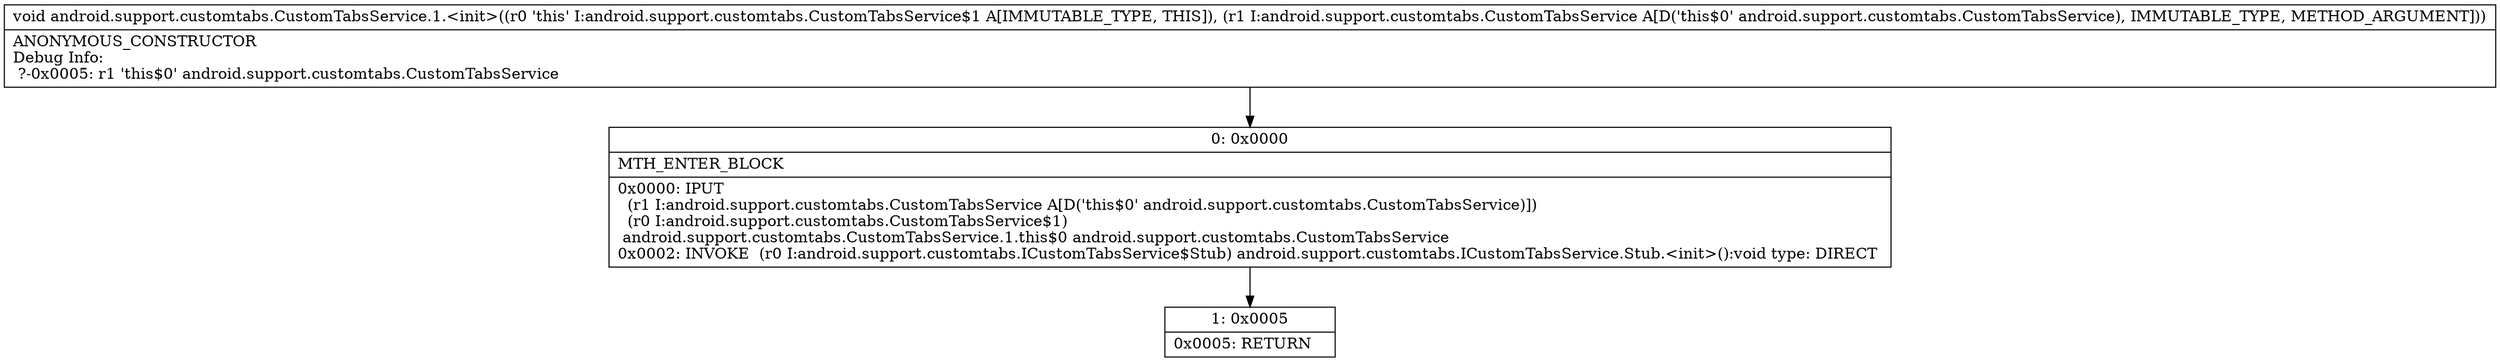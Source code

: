 digraph "CFG forandroid.support.customtabs.CustomTabsService.1.\<init\>(Landroid\/support\/customtabs\/CustomTabsService;)V" {
Node_0 [shape=record,label="{0\:\ 0x0000|MTH_ENTER_BLOCK\l|0x0000: IPUT  \l  (r1 I:android.support.customtabs.CustomTabsService A[D('this$0' android.support.customtabs.CustomTabsService)])\l  (r0 I:android.support.customtabs.CustomTabsService$1)\l android.support.customtabs.CustomTabsService.1.this$0 android.support.customtabs.CustomTabsService \l0x0002: INVOKE  (r0 I:android.support.customtabs.ICustomTabsService$Stub) android.support.customtabs.ICustomTabsService.Stub.\<init\>():void type: DIRECT \l}"];
Node_1 [shape=record,label="{1\:\ 0x0005|0x0005: RETURN   \l}"];
MethodNode[shape=record,label="{void android.support.customtabs.CustomTabsService.1.\<init\>((r0 'this' I:android.support.customtabs.CustomTabsService$1 A[IMMUTABLE_TYPE, THIS]), (r1 I:android.support.customtabs.CustomTabsService A[D('this$0' android.support.customtabs.CustomTabsService), IMMUTABLE_TYPE, METHOD_ARGUMENT]))  | ANONYMOUS_CONSTRUCTOR\lDebug Info:\l  ?\-0x0005: r1 'this$0' android.support.customtabs.CustomTabsService\l}"];
MethodNode -> Node_0;
Node_0 -> Node_1;
}

